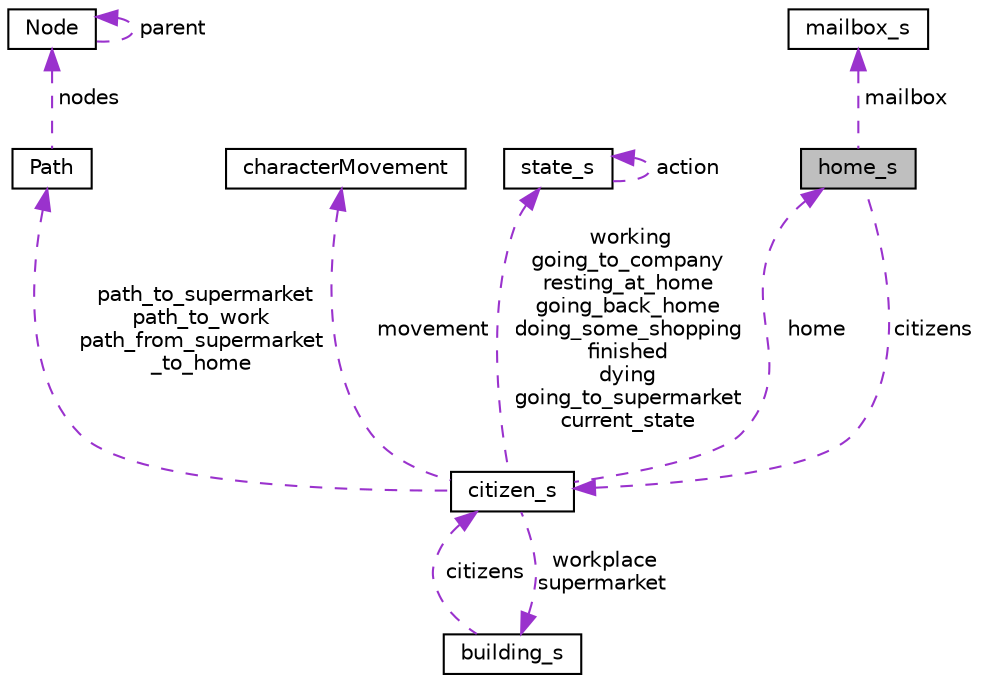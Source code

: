 digraph "home_s"
{
 // LATEX_PDF_SIZE
  edge [fontname="Helvetica",fontsize="10",labelfontname="Helvetica",labelfontsize="10"];
  node [fontname="Helvetica",fontsize="10",shape=record];
  Node1 [label="home_s",height=0.2,width=0.4,color="black", fillcolor="grey75", style="filled", fontcolor="black",tooltip="A structure representing a home in the simulation."];
  Node2 -> Node1 [dir="back",color="darkorchid3",fontsize="10",style="dashed",label=" citizens" ,fontname="Helvetica"];
  Node2 [label="citizen_s",height=0.2,width=0.4,color="black", fillcolor="white", style="filled",URL="$dc/d85/structcitizen__s.html",tooltip="A structure representing a citizen in the simulation."];
  Node1 -> Node2 [dir="back",color="darkorchid3",fontsize="10",style="dashed",label=" home" ,fontname="Helvetica"];
  Node3 -> Node2 [dir="back",color="darkorchid3",fontsize="10",style="dashed",label=" workplace\nsupermarket" ,fontname="Helvetica"];
  Node3 [label="building_s",height=0.2,width=0.4,color="black", fillcolor="white", style="filled",URL="$d5/dac/structbuilding__s.html",tooltip="A structure representing a building in the simulation."];
  Node2 -> Node3 [dir="back",color="darkorchid3",fontsize="10",style="dashed",label=" citizens" ,fontname="Helvetica"];
  Node4 -> Node2 [dir="back",color="darkorchid3",fontsize="10",style="dashed",label=" path_to_supermarket\npath_to_work\npath_from_supermarket\l_to_home" ,fontname="Helvetica"];
  Node4 [label="Path",height=0.2,width=0.4,color="black", fillcolor="white", style="filled",URL="$d3/d20/structPath.html",tooltip="A structure representing a path in a grid."];
  Node5 -> Node4 [dir="back",color="darkorchid3",fontsize="10",style="dashed",label=" nodes" ,fontname="Helvetica"];
  Node5 [label="Node",height=0.2,width=0.4,color="black", fillcolor="white", style="filled",URL="$d8/d49/structNode.html",tooltip="A structure representing a node in a grid."];
  Node5 -> Node5 [dir="back",color="darkorchid3",fontsize="10",style="dashed",label=" parent" ,fontname="Helvetica"];
  Node6 -> Node2 [dir="back",color="darkorchid3",fontsize="10",style="dashed",label=" movement" ,fontname="Helvetica"];
  Node6 [label="characterMovement",height=0.2,width=0.4,color="black", fillcolor="white", style="filled",URL="$d7/d19/structcharacterMovement.html",tooltip=" "];
  Node7 -> Node2 [dir="back",color="darkorchid3",fontsize="10",style="dashed",label=" working\ngoing_to_company\nresting_at_home\ngoing_back_home\ndoing_some_shopping\nfinished\ndying\ngoing_to_supermarket\ncurrent_state" ,fontname="Helvetica"];
  Node7 [label="state_s",height=0.2,width=0.4,color="black", fillcolor="white", style="filled",URL="$d0/dd8/structstate__s.html",tooltip="Structure representing a state for a citizen."];
  Node7 -> Node7 [dir="back",color="darkorchid3",fontsize="10",style="dashed",label=" action" ,fontname="Helvetica"];
  Node8 -> Node1 [dir="back",color="darkorchid3",fontsize="10",style="dashed",label=" mailbox" ,fontname="Helvetica"];
  Node8 [label="mailbox_s",height=0.2,width=0.4,color="black", fillcolor="white", style="filled",URL="$d2/dc7/structmailbox__s.html",tooltip="A structure representing a mailbox in the simulation."];
}
